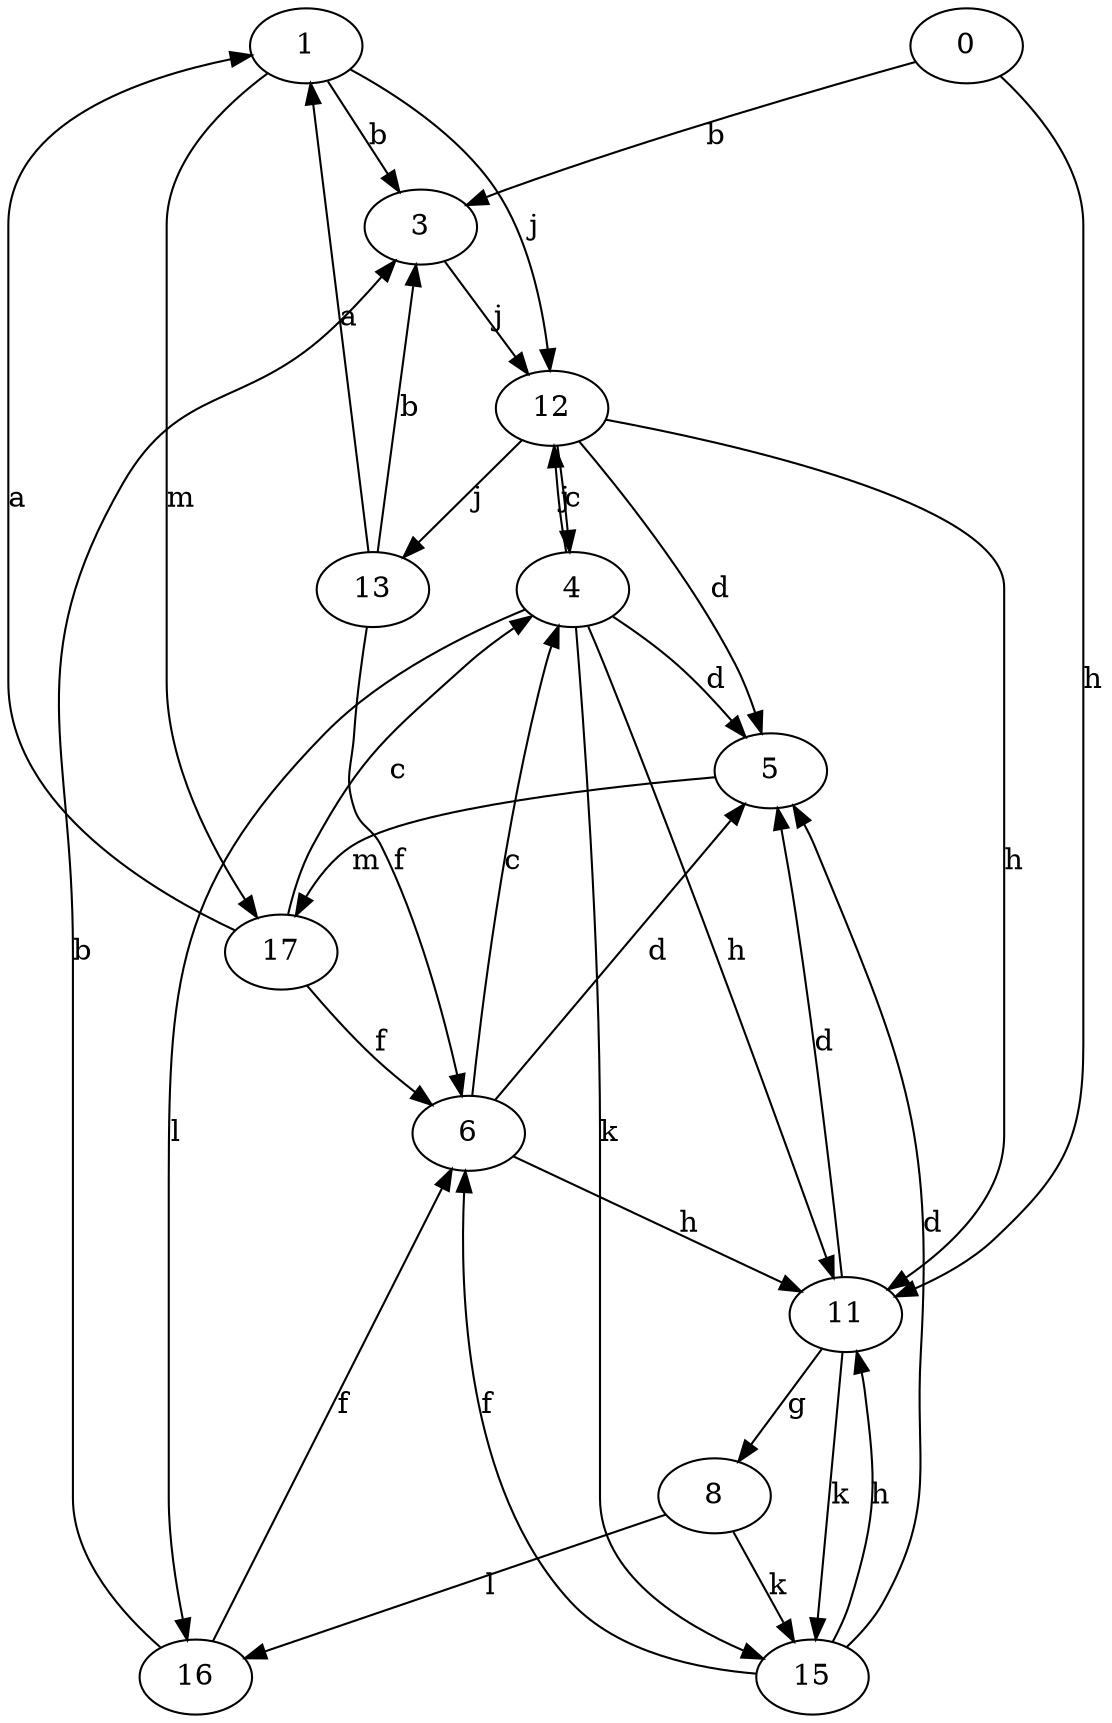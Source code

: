 strict digraph  {
1;
0;
3;
4;
5;
6;
8;
11;
12;
13;
15;
16;
17;
1 -> 3  [label=b];
1 -> 12  [label=j];
1 -> 17  [label=m];
0 -> 3  [label=b];
0 -> 11  [label=h];
3 -> 12  [label=j];
4 -> 5  [label=d];
4 -> 11  [label=h];
4 -> 12  [label=j];
4 -> 15  [label=k];
4 -> 16  [label=l];
5 -> 17  [label=m];
6 -> 4  [label=c];
6 -> 5  [label=d];
6 -> 11  [label=h];
8 -> 15  [label=k];
8 -> 16  [label=l];
11 -> 5  [label=d];
11 -> 8  [label=g];
11 -> 15  [label=k];
12 -> 4  [label=c];
12 -> 5  [label=d];
12 -> 11  [label=h];
12 -> 13  [label=j];
13 -> 1  [label=a];
13 -> 3  [label=b];
13 -> 6  [label=f];
15 -> 5  [label=d];
15 -> 6  [label=f];
15 -> 11  [label=h];
16 -> 3  [label=b];
16 -> 6  [label=f];
17 -> 1  [label=a];
17 -> 4  [label=c];
17 -> 6  [label=f];
}

